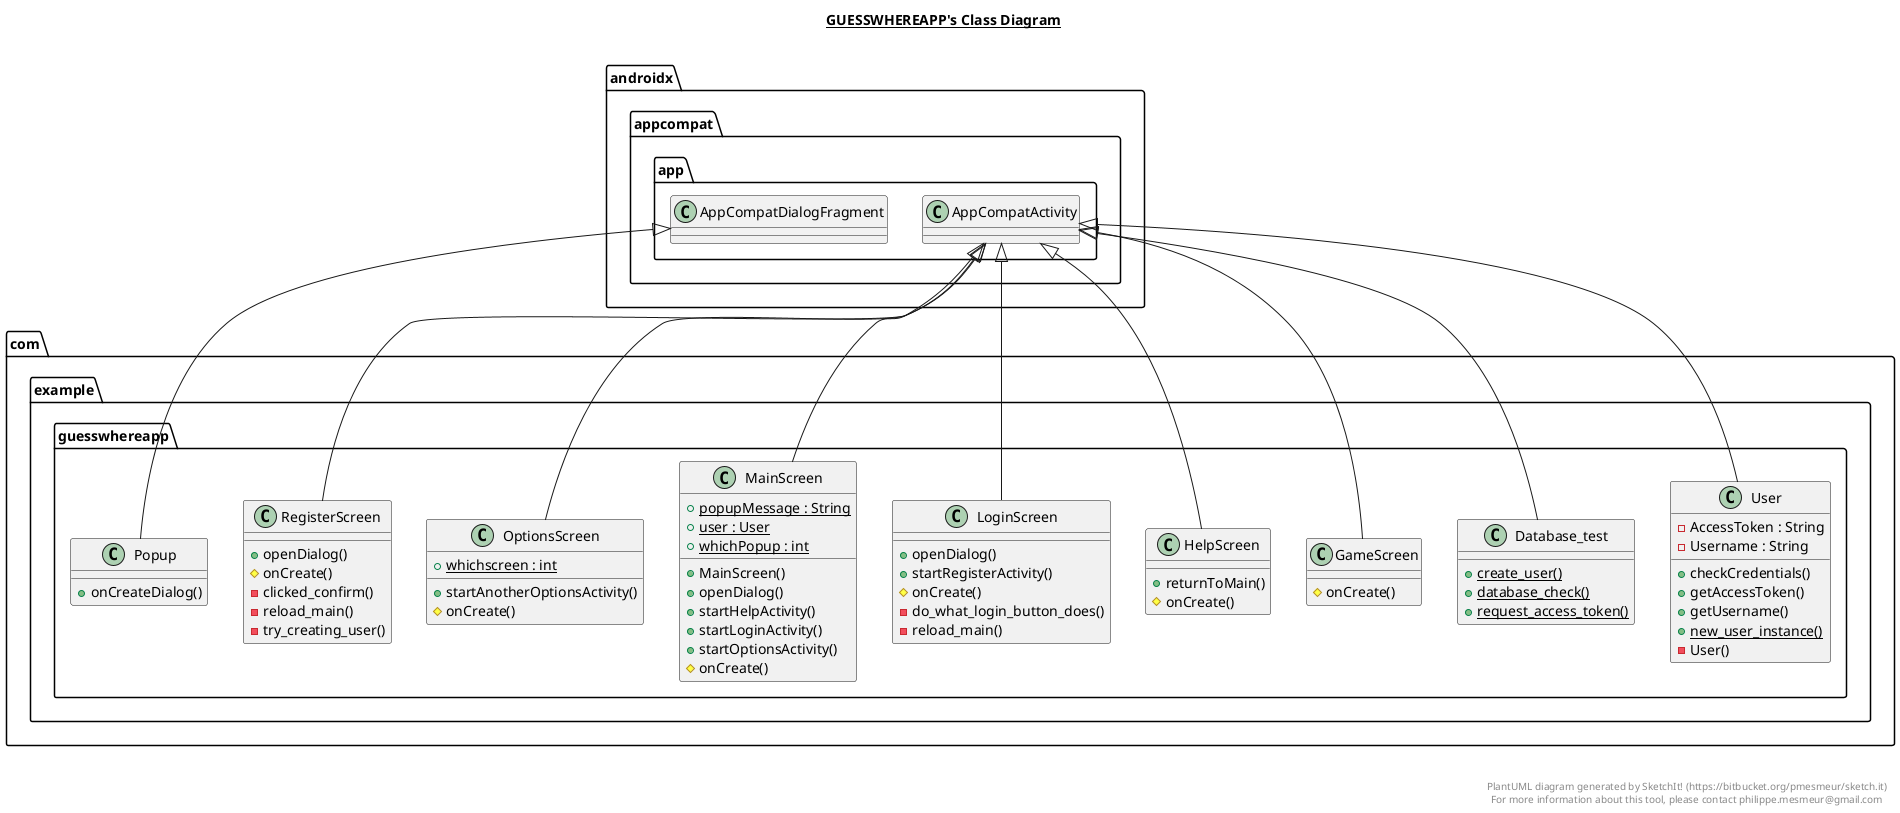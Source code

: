 @startuml

title __GUESSWHEREAPP's Class Diagram__\n

  namespace com.example.guesswhereapp {
    class com.example.guesswhereapp.Database_test {
        {static} + create_user()
        {static} + database_check()
        {static} + request_access_token()
    }
  }
  

  namespace com.example.guesswhereapp {
    class com.example.guesswhereapp.GameScreen {
        # onCreate()
    }
  }
  

  namespace com.example.guesswhereapp {
    class com.example.guesswhereapp.HelpScreen {
        + returnToMain()
        # onCreate()
    }
  }
  

  namespace com.example.guesswhereapp {
    class com.example.guesswhereapp.LoginScreen {
        + openDialog()
        + startRegisterActivity()
        # onCreate()
        - do_what_login_button_does()
        - reload_main()
    }
  }
  

  namespace com.example.guesswhereapp {
    class com.example.guesswhereapp.MainScreen {
        {static} + popupMessage : String
        {static} + user : User
        {static} + whichPopup : int
        + MainScreen()
        + openDialog()
        + startHelpActivity()
        + startLoginActivity()
        + startOptionsActivity()
        # onCreate()
    }
  }
  

  namespace com.example.guesswhereapp {
    class com.example.guesswhereapp.OptionsScreen {
        {static} + whichscreen : int
        + startAnotherOptionsActivity()
        # onCreate()
    }
  }
  

  namespace com.example.guesswhereapp {
    class com.example.guesswhereapp.Popup {
        + onCreateDialog()
    }
  }
  

  namespace com.example.guesswhereapp {
    class com.example.guesswhereapp.RegisterScreen {
        + openDialog()
        # onCreate()
        - clicked_confirm()
        - reload_main()
        - try_creating_user()
    }
  }
  

  namespace com.example.guesswhereapp {
    class com.example.guesswhereapp.User {
        - AccessToken : String
        - Username : String
        + checkCredentials()
        + getAccessToken()
        + getUsername()
        {static} + new_user_instance()
        - User()
    }
  }
  

  com.example.guesswhereapp.Database_test -up-|> androidx.appcompat.app.AppCompatActivity
  com.example.guesswhereapp.GameScreen -up-|> androidx.appcompat.app.AppCompatActivity
  com.example.guesswhereapp.HelpScreen -up-|> androidx.appcompat.app.AppCompatActivity
  com.example.guesswhereapp.LoginScreen -up-|> androidx.appcompat.app.AppCompatActivity
  com.example.guesswhereapp.MainScreen -up-|> androidx.appcompat.app.AppCompatActivity
  com.example.guesswhereapp.OptionsScreen -up-|> androidx.appcompat.app.AppCompatActivity
  com.example.guesswhereapp.Popup -up-|> androidx.appcompat.app.AppCompatDialogFragment
  com.example.guesswhereapp.RegisterScreen -up-|> androidx.appcompat.app.AppCompatActivity
  com.example.guesswhereapp.User -up-|> androidx.appcompat.app.AppCompatActivity


right footer


PlantUML diagram generated by SketchIt! (https://bitbucket.org/pmesmeur/sketch.it)
For more information about this tool, please contact philippe.mesmeur@gmail.com
endfooter

@enduml
